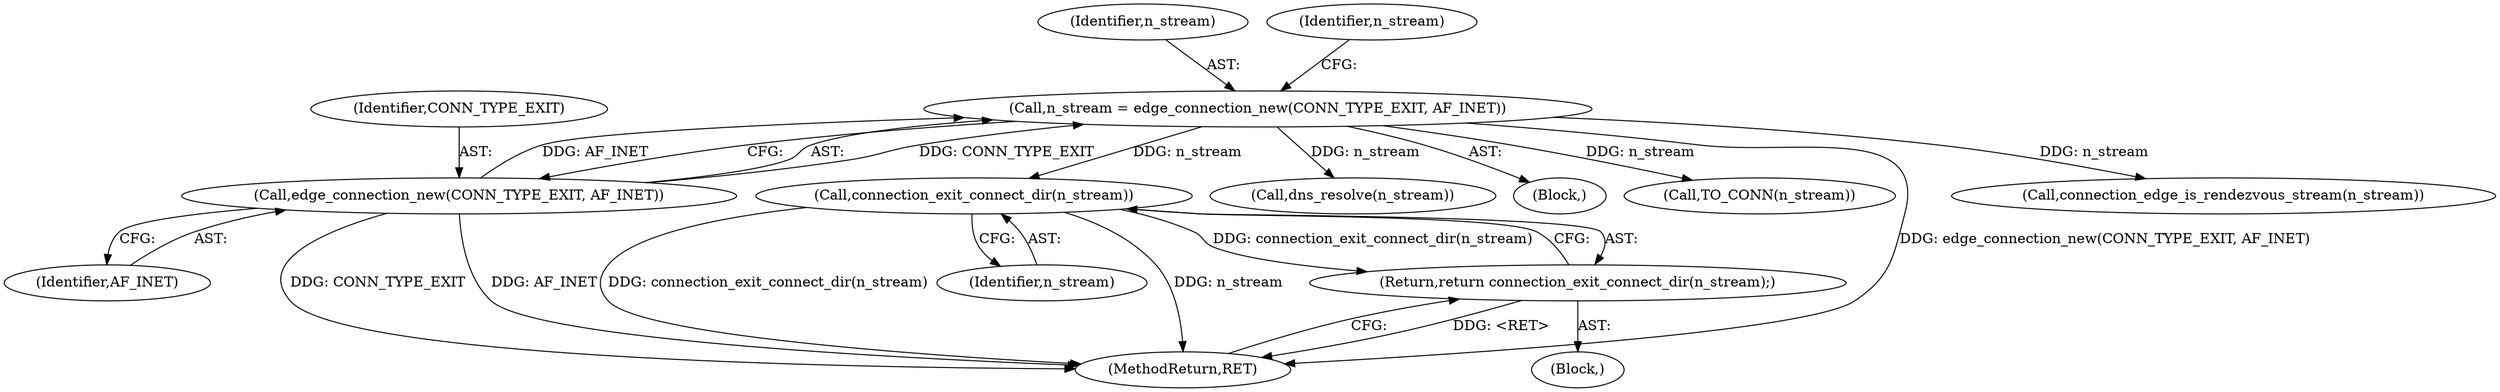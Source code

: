 digraph "0_tor_79b59a2dfcb68897ee89d98587d09e55f07e68d7@API" {
"1000684" [label="(Call,connection_exit_connect_dir(n_stream))"];
"1000438" [label="(Call,n_stream = edge_connection_new(CONN_TYPE_EXIT, AF_INET))"];
"1000440" [label="(Call,edge_connection_new(CONN_TYPE_EXIT, AF_INET))"];
"1000683" [label="(Return,return connection_exit_connect_dir(n_stream);)"];
"1000690" [label="(Call,dns_resolve(n_stream))"];
"1000658" [label="(Block,)"];
"1000124" [label="(Block,)"];
"1000440" [label="(Call,edge_connection_new(CONN_TYPE_EXIT, AF_INET))"];
"1000442" [label="(Identifier,AF_INET)"];
"1000643" [label="(Call,TO_CONN(n_stream))"];
"1000718" [label="(MethodReturn,RET)"];
"1000438" [label="(Call,n_stream = edge_connection_new(CONN_TYPE_EXIT, AF_INET))"];
"1000439" [label="(Identifier,n_stream)"];
"1000445" [label="(Identifier,n_stream)"];
"1000441" [label="(Identifier,CONN_TYPE_EXIT)"];
"1000684" [label="(Call,connection_exit_connect_dir(n_stream))"];
"1000685" [label="(Identifier,n_stream)"];
"1000524" [label="(Call,connection_edge_is_rendezvous_stream(n_stream))"];
"1000683" [label="(Return,return connection_exit_connect_dir(n_stream);)"];
"1000684" -> "1000683"  [label="AST: "];
"1000684" -> "1000685"  [label="CFG: "];
"1000685" -> "1000684"  [label="AST: "];
"1000683" -> "1000684"  [label="CFG: "];
"1000684" -> "1000718"  [label="DDG: connection_exit_connect_dir(n_stream)"];
"1000684" -> "1000718"  [label="DDG: n_stream"];
"1000684" -> "1000683"  [label="DDG: connection_exit_connect_dir(n_stream)"];
"1000438" -> "1000684"  [label="DDG: n_stream"];
"1000438" -> "1000124"  [label="AST: "];
"1000438" -> "1000440"  [label="CFG: "];
"1000439" -> "1000438"  [label="AST: "];
"1000440" -> "1000438"  [label="AST: "];
"1000445" -> "1000438"  [label="CFG: "];
"1000438" -> "1000718"  [label="DDG: edge_connection_new(CONN_TYPE_EXIT, AF_INET)"];
"1000440" -> "1000438"  [label="DDG: CONN_TYPE_EXIT"];
"1000440" -> "1000438"  [label="DDG: AF_INET"];
"1000438" -> "1000524"  [label="DDG: n_stream"];
"1000438" -> "1000643"  [label="DDG: n_stream"];
"1000438" -> "1000690"  [label="DDG: n_stream"];
"1000440" -> "1000442"  [label="CFG: "];
"1000441" -> "1000440"  [label="AST: "];
"1000442" -> "1000440"  [label="AST: "];
"1000440" -> "1000718"  [label="DDG: AF_INET"];
"1000440" -> "1000718"  [label="DDG: CONN_TYPE_EXIT"];
"1000683" -> "1000658"  [label="AST: "];
"1000718" -> "1000683"  [label="CFG: "];
"1000683" -> "1000718"  [label="DDG: <RET>"];
}

